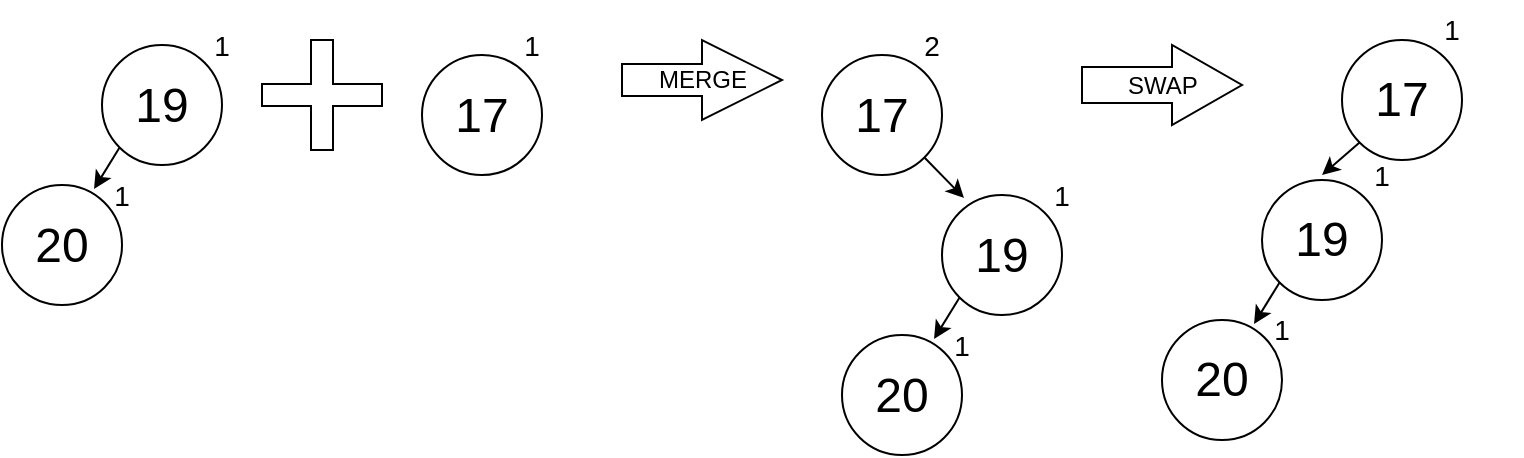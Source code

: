 <mxfile version="16.1.2" type="device"><diagram id="oeTP1227Fok0xVzUUvgo" name="Page-1"><mxGraphModel dx="1102" dy="865" grid="1" gridSize="10" guides="1" tooltips="1" connect="1" arrows="1" fold="1" page="1" pageScale="1" pageWidth="850" pageHeight="1100" math="0" shadow="0"><root><mxCell id="0"/><mxCell id="1" parent="0"/><mxCell id="0VGHKmyP8yDBSpkg8Hg7-33" value="" style="shape=cross;whiteSpace=wrap;html=1;" vertex="1" parent="1"><mxGeometry x="160" y="210" width="60" height="55" as="geometry"/></mxCell><mxCell id="0VGHKmyP8yDBSpkg8Hg7-37" value="MERGE" style="html=1;shadow=0;dashed=0;align=center;verticalAlign=middle;shape=mxgraph.arrows2.arrow;dy=0.6;dx=40;notch=0;" vertex="1" parent="1"><mxGeometry x="340" y="210" width="80" height="40" as="geometry"/></mxCell><mxCell id="0VGHKmyP8yDBSpkg8Hg7-91" style="edgeStyle=none;rounded=0;orthogonalLoop=1;jettySize=auto;html=1;exitX=0;exitY=1;exitDx=0;exitDy=0;entryX=0.767;entryY=0.033;entryDx=0;entryDy=0;entryPerimeter=0;" edge="1" parent="1" source="0VGHKmyP8yDBSpkg8Hg7-92" target="0VGHKmyP8yDBSpkg8Hg7-93"><mxGeometry relative="1" as="geometry"/></mxCell><mxCell id="0VGHKmyP8yDBSpkg8Hg7-92" value="&lt;font style=&quot;font-size: 24px&quot;&gt;19&lt;/font&gt;" style="ellipse;whiteSpace=wrap;html=1;aspect=fixed;" vertex="1" parent="1"><mxGeometry x="80" y="212.5" width="60" height="60" as="geometry"/></mxCell><mxCell id="0VGHKmyP8yDBSpkg8Hg7-93" value="&lt;font style=&quot;font-size: 24px&quot;&gt;20&lt;/font&gt;" style="ellipse;whiteSpace=wrap;html=1;aspect=fixed;" vertex="1" parent="1"><mxGeometry x="30" y="282.5" width="60" height="60" as="geometry"/></mxCell><mxCell id="0VGHKmyP8yDBSpkg8Hg7-94" value="1" style="text;html=1;strokeColor=none;fillColor=none;align=center;verticalAlign=middle;whiteSpace=wrap;rounded=0;fontSize=14;" vertex="1" parent="1"><mxGeometry x="110" y="197.5" width="60" height="30" as="geometry"/></mxCell><mxCell id="0VGHKmyP8yDBSpkg8Hg7-95" value="1" style="text;html=1;strokeColor=none;fillColor=none;align=center;verticalAlign=middle;whiteSpace=wrap;rounded=0;fontSize=14;" vertex="1" parent="1"><mxGeometry x="60" y="272.5" width="60" height="30" as="geometry"/></mxCell><mxCell id="0VGHKmyP8yDBSpkg8Hg7-96" value="&lt;font style=&quot;font-size: 24px&quot;&gt;17&lt;/font&gt;" style="ellipse;whiteSpace=wrap;html=1;aspect=fixed;" vertex="1" parent="1"><mxGeometry x="240" y="217.5" width="60" height="60" as="geometry"/></mxCell><mxCell id="0VGHKmyP8yDBSpkg8Hg7-97" value="1" style="text;html=1;strokeColor=none;fillColor=none;align=center;verticalAlign=middle;whiteSpace=wrap;rounded=0;fontSize=14;" vertex="1" parent="1"><mxGeometry x="260" y="197.5" width="70" height="30" as="geometry"/></mxCell><mxCell id="0VGHKmyP8yDBSpkg8Hg7-106" style="edgeStyle=none;rounded=0;orthogonalLoop=1;jettySize=auto;html=1;exitX=1;exitY=1;exitDx=0;exitDy=0;entryX=0.183;entryY=0.025;entryDx=0;entryDy=0;entryPerimeter=0;" edge="1" parent="1" source="0VGHKmyP8yDBSpkg8Hg7-99" target="0VGHKmyP8yDBSpkg8Hg7-102"><mxGeometry relative="1" as="geometry"/></mxCell><mxCell id="0VGHKmyP8yDBSpkg8Hg7-99" value="&lt;font style=&quot;font-size: 24px&quot;&gt;17&lt;/font&gt;" style="ellipse;whiteSpace=wrap;html=1;aspect=fixed;" vertex="1" parent="1"><mxGeometry x="440" y="217.5" width="60" height="60" as="geometry"/></mxCell><mxCell id="0VGHKmyP8yDBSpkg8Hg7-100" value="2" style="text;html=1;strokeColor=none;fillColor=none;align=center;verticalAlign=middle;whiteSpace=wrap;rounded=0;fontSize=14;" vertex="1" parent="1"><mxGeometry x="460" y="197.5" width="70" height="30" as="geometry"/></mxCell><mxCell id="0VGHKmyP8yDBSpkg8Hg7-101" style="edgeStyle=none;rounded=0;orthogonalLoop=1;jettySize=auto;html=1;exitX=0;exitY=1;exitDx=0;exitDy=0;entryX=0.767;entryY=0.033;entryDx=0;entryDy=0;entryPerimeter=0;" edge="1" parent="1" source="0VGHKmyP8yDBSpkg8Hg7-102" target="0VGHKmyP8yDBSpkg8Hg7-103"><mxGeometry relative="1" as="geometry"/></mxCell><mxCell id="0VGHKmyP8yDBSpkg8Hg7-102" value="&lt;font style=&quot;font-size: 24px&quot;&gt;19&lt;/font&gt;" style="ellipse;whiteSpace=wrap;html=1;aspect=fixed;" vertex="1" parent="1"><mxGeometry x="500" y="287.5" width="60" height="60" as="geometry"/></mxCell><mxCell id="0VGHKmyP8yDBSpkg8Hg7-103" value="&lt;font style=&quot;font-size: 24px&quot;&gt;20&lt;/font&gt;" style="ellipse;whiteSpace=wrap;html=1;aspect=fixed;" vertex="1" parent="1"><mxGeometry x="450" y="357.5" width="60" height="60" as="geometry"/></mxCell><mxCell id="0VGHKmyP8yDBSpkg8Hg7-104" value="1" style="text;html=1;strokeColor=none;fillColor=none;align=center;verticalAlign=middle;whiteSpace=wrap;rounded=0;fontSize=14;" vertex="1" parent="1"><mxGeometry x="530" y="272.5" width="60" height="30" as="geometry"/></mxCell><mxCell id="0VGHKmyP8yDBSpkg8Hg7-105" value="1" style="text;html=1;strokeColor=none;fillColor=none;align=center;verticalAlign=middle;whiteSpace=wrap;rounded=0;fontSize=14;" vertex="1" parent="1"><mxGeometry x="480" y="347.5" width="60" height="30" as="geometry"/></mxCell><mxCell id="0VGHKmyP8yDBSpkg8Hg7-115" style="edgeStyle=none;rounded=0;orthogonalLoop=1;jettySize=auto;html=1;exitX=0;exitY=1;exitDx=0;exitDy=0;entryX=0;entryY=0.5;entryDx=0;entryDy=0;" edge="1" parent="1" source="0VGHKmyP8yDBSpkg8Hg7-108" target="0VGHKmyP8yDBSpkg8Hg7-113"><mxGeometry relative="1" as="geometry"/></mxCell><mxCell id="0VGHKmyP8yDBSpkg8Hg7-108" value="&lt;font style=&quot;font-size: 24px&quot;&gt;17&lt;/font&gt;" style="ellipse;whiteSpace=wrap;html=1;aspect=fixed;" vertex="1" parent="1"><mxGeometry x="700" y="210" width="60" height="60" as="geometry"/></mxCell><mxCell id="0VGHKmyP8yDBSpkg8Hg7-109" value="1" style="text;html=1;strokeColor=none;fillColor=none;align=center;verticalAlign=middle;whiteSpace=wrap;rounded=0;fontSize=14;" vertex="1" parent="1"><mxGeometry x="720" y="190" width="70" height="30" as="geometry"/></mxCell><mxCell id="0VGHKmyP8yDBSpkg8Hg7-110" style="edgeStyle=none;rounded=0;orthogonalLoop=1;jettySize=auto;html=1;exitX=0;exitY=1;exitDx=0;exitDy=0;entryX=0.767;entryY=0.033;entryDx=0;entryDy=0;entryPerimeter=0;" edge="1" parent="1" source="0VGHKmyP8yDBSpkg8Hg7-111" target="0VGHKmyP8yDBSpkg8Hg7-112"><mxGeometry relative="1" as="geometry"/></mxCell><mxCell id="0VGHKmyP8yDBSpkg8Hg7-111" value="&lt;font style=&quot;font-size: 24px&quot;&gt;19&lt;/font&gt;" style="ellipse;whiteSpace=wrap;html=1;aspect=fixed;" vertex="1" parent="1"><mxGeometry x="660" y="280" width="60" height="60" as="geometry"/></mxCell><mxCell id="0VGHKmyP8yDBSpkg8Hg7-112" value="&lt;font style=&quot;font-size: 24px&quot;&gt;20&lt;/font&gt;" style="ellipse;whiteSpace=wrap;html=1;aspect=fixed;" vertex="1" parent="1"><mxGeometry x="610" y="350" width="60" height="60" as="geometry"/></mxCell><mxCell id="0VGHKmyP8yDBSpkg8Hg7-113" value="1" style="text;html=1;strokeColor=none;fillColor=none;align=center;verticalAlign=middle;whiteSpace=wrap;rounded=0;fontSize=14;" vertex="1" parent="1"><mxGeometry x="690" y="265" width="60" height="25" as="geometry"/></mxCell><mxCell id="0VGHKmyP8yDBSpkg8Hg7-114" value="1" style="text;html=1;strokeColor=none;fillColor=none;align=center;verticalAlign=middle;whiteSpace=wrap;rounded=0;fontSize=14;" vertex="1" parent="1"><mxGeometry x="640" y="340" width="60" height="30" as="geometry"/></mxCell><mxCell id="0VGHKmyP8yDBSpkg8Hg7-116" value="SWAP" style="html=1;shadow=0;dashed=0;align=center;verticalAlign=middle;shape=mxgraph.arrows2.arrow;dy=0.55;dx=35;notch=0;" vertex="1" parent="1"><mxGeometry x="570" y="212.5" width="80" height="40" as="geometry"/></mxCell></root></mxGraphModel></diagram></mxfile>